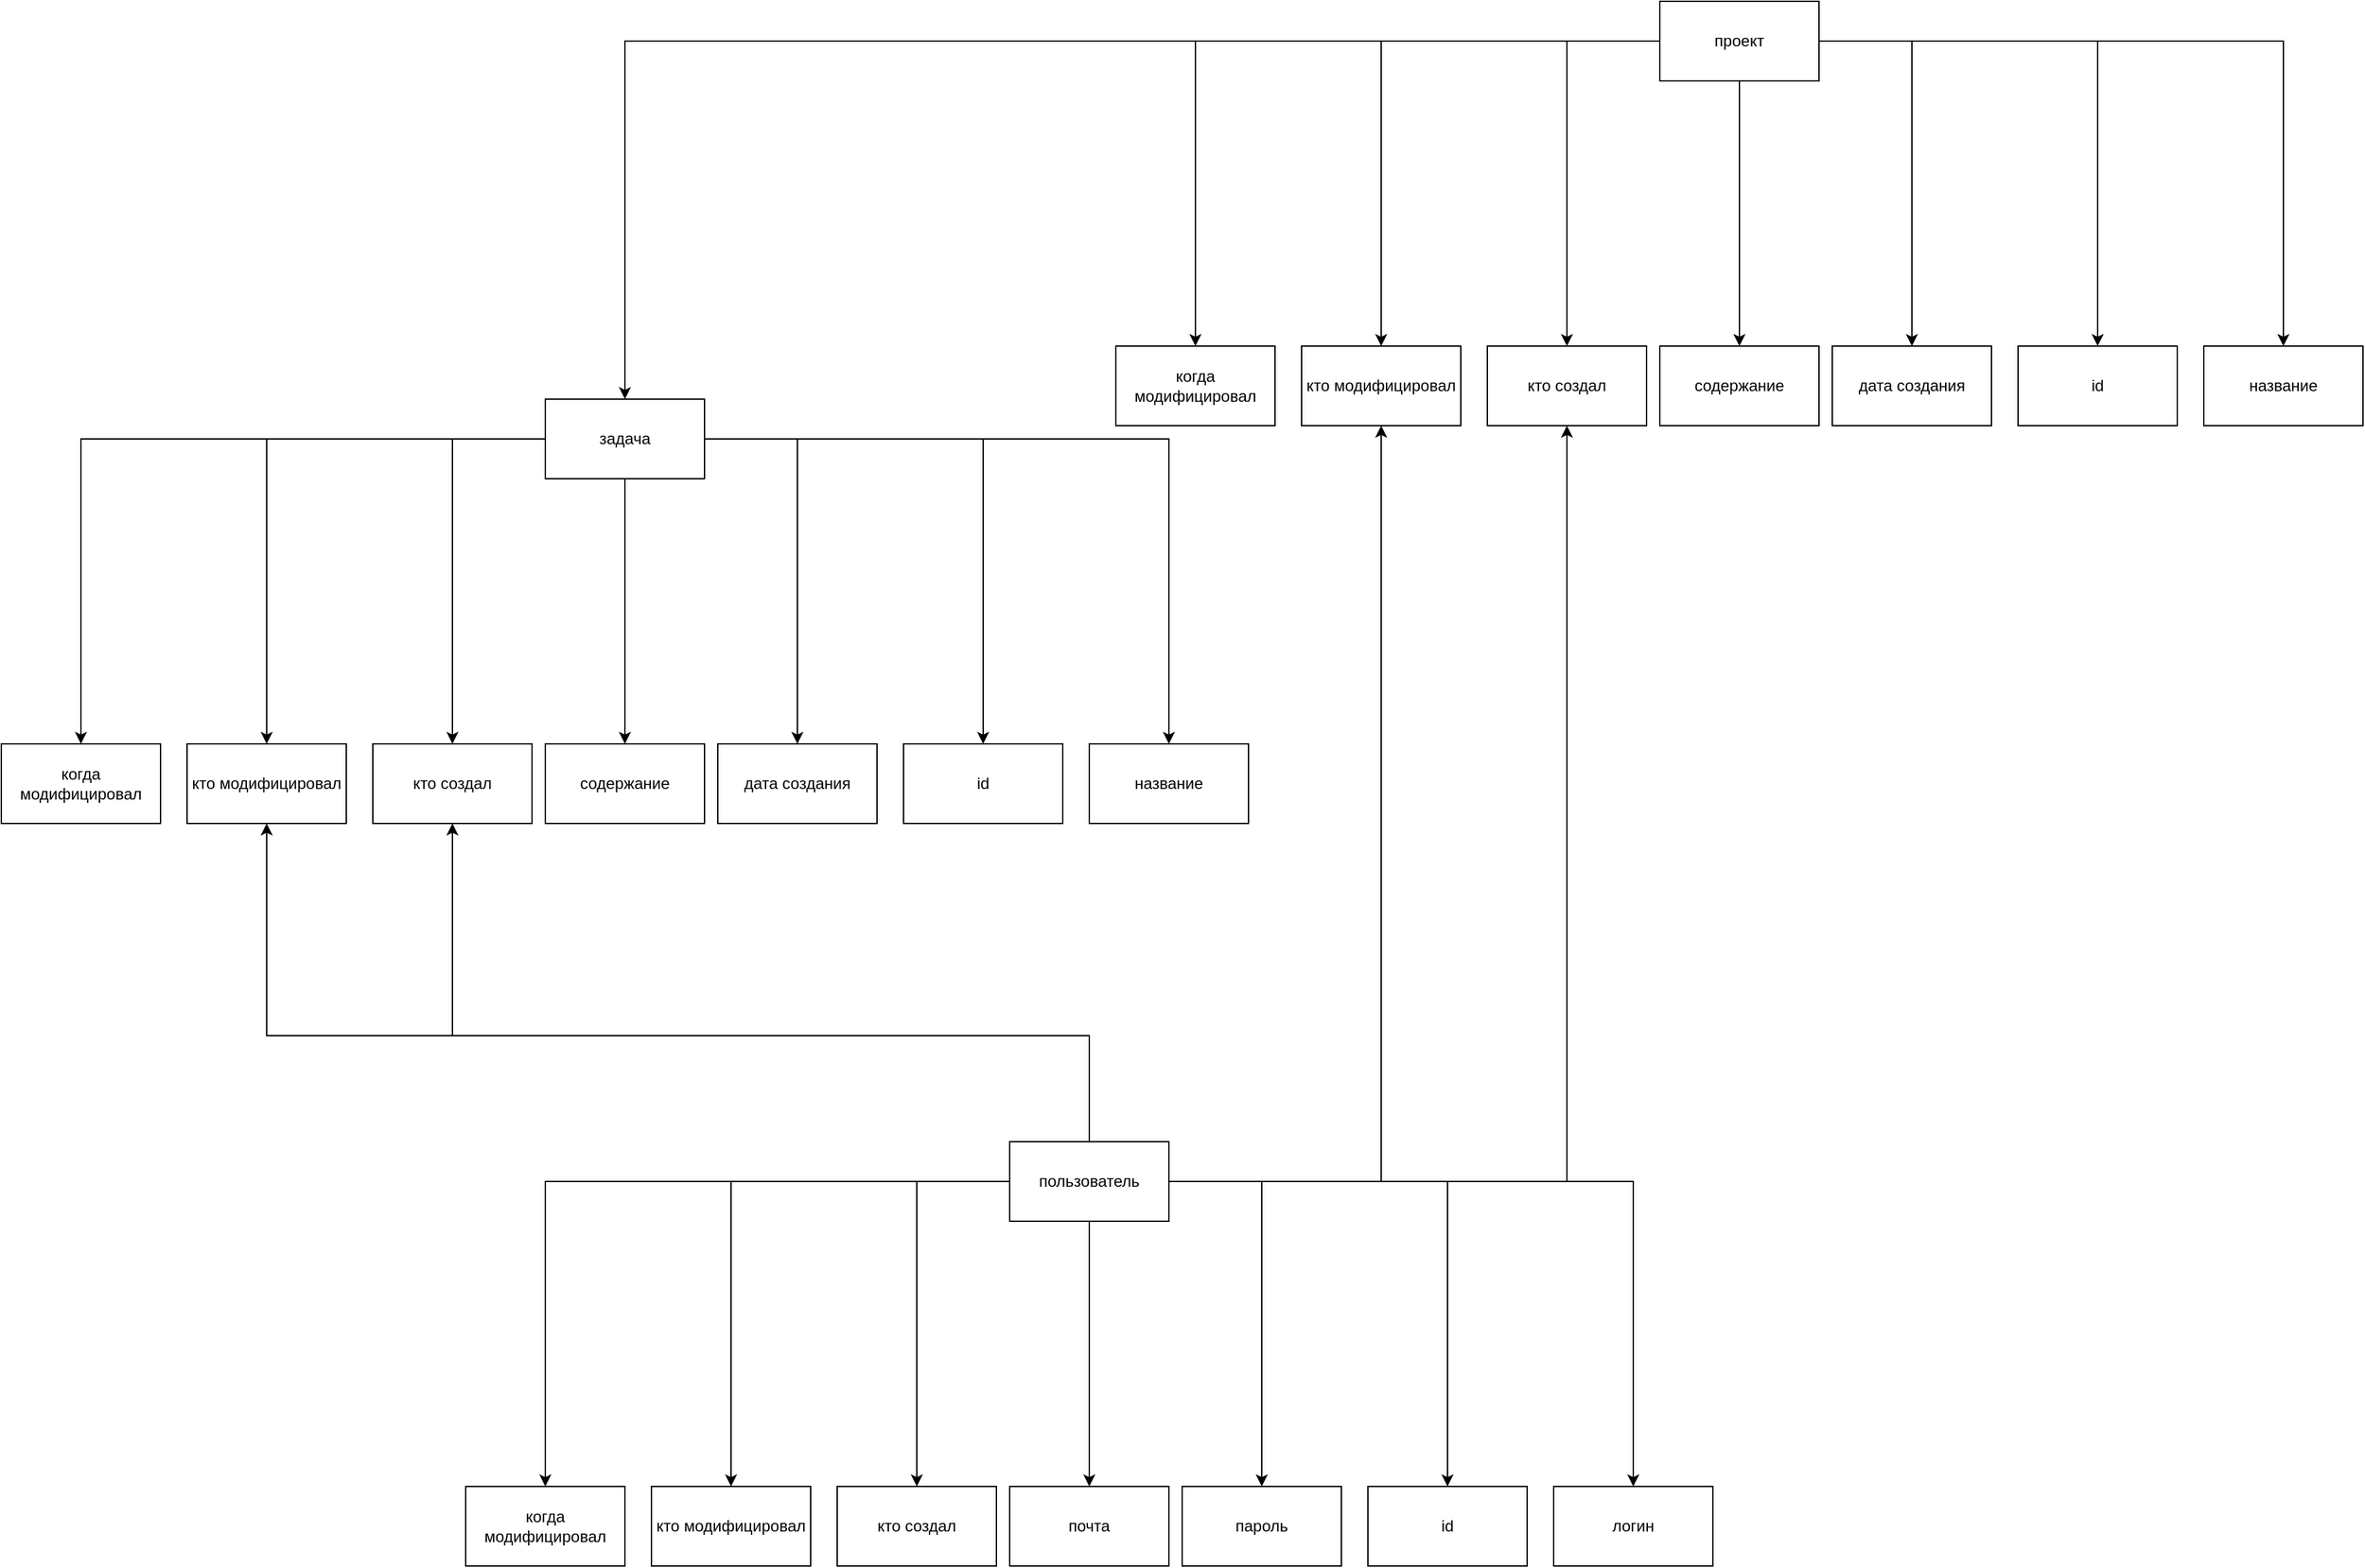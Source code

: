 <mxfile version="24.8.0">
  <diagram name="Страница — 1" id="yY0G6QMurUFRcAYJCnOX">
    <mxGraphModel dx="2979" dy="2669" grid="1" gridSize="10" guides="1" tooltips="1" connect="1" arrows="1" fold="1" page="1" pageScale="1" pageWidth="827" pageHeight="1169" math="0" shadow="0">
      <root>
        <mxCell id="0" />
        <mxCell id="1" parent="0" />
        <mxCell id="18d4jEI0E3MACSUw24GK-4" value="" style="edgeStyle=orthogonalEdgeStyle;rounded=0;orthogonalLoop=1;jettySize=auto;html=1;" edge="1" parent="1" source="18d4jEI0E3MACSUw24GK-1" target="18d4jEI0E3MACSUw24GK-3">
          <mxGeometry relative="1" as="geometry" />
        </mxCell>
        <mxCell id="18d4jEI0E3MACSUw24GK-6" value="" style="edgeStyle=orthogonalEdgeStyle;rounded=0;orthogonalLoop=1;jettySize=auto;html=1;" edge="1" parent="1" source="18d4jEI0E3MACSUw24GK-1" target="18d4jEI0E3MACSUw24GK-5">
          <mxGeometry relative="1" as="geometry" />
        </mxCell>
        <mxCell id="18d4jEI0E3MACSUw24GK-8" value="" style="edgeStyle=orthogonalEdgeStyle;rounded=0;orthogonalLoop=1;jettySize=auto;html=1;" edge="1" parent="1" source="18d4jEI0E3MACSUw24GK-1" target="18d4jEI0E3MACSUw24GK-7">
          <mxGeometry relative="1" as="geometry" />
        </mxCell>
        <mxCell id="18d4jEI0E3MACSUw24GK-10" value="" style="edgeStyle=orthogonalEdgeStyle;rounded=0;orthogonalLoop=1;jettySize=auto;html=1;" edge="1" parent="1" source="18d4jEI0E3MACSUw24GK-1" target="18d4jEI0E3MACSUw24GK-9">
          <mxGeometry relative="1" as="geometry" />
        </mxCell>
        <mxCell id="18d4jEI0E3MACSUw24GK-12" value="" style="edgeStyle=orthogonalEdgeStyle;rounded=0;orthogonalLoop=1;jettySize=auto;html=1;" edge="1" parent="1" source="18d4jEI0E3MACSUw24GK-1" target="18d4jEI0E3MACSUw24GK-11">
          <mxGeometry relative="1" as="geometry" />
        </mxCell>
        <mxCell id="18d4jEI0E3MACSUw24GK-14" value="" style="edgeStyle=orthogonalEdgeStyle;rounded=0;orthogonalLoop=1;jettySize=auto;html=1;" edge="1" parent="1" source="18d4jEI0E3MACSUw24GK-1" target="18d4jEI0E3MACSUw24GK-13">
          <mxGeometry relative="1" as="geometry" />
        </mxCell>
        <mxCell id="18d4jEI0E3MACSUw24GK-16" value="" style="edgeStyle=orthogonalEdgeStyle;rounded=0;orthogonalLoop=1;jettySize=auto;html=1;" edge="1" parent="1" source="18d4jEI0E3MACSUw24GK-1" target="18d4jEI0E3MACSUw24GK-15">
          <mxGeometry relative="1" as="geometry" />
        </mxCell>
        <mxCell id="18d4jEI0E3MACSUw24GK-1" value="задача" style="rounded=0;whiteSpace=wrap;html=1;" vertex="1" parent="1">
          <mxGeometry x="-80" y="130" width="120" height="60" as="geometry" />
        </mxCell>
        <mxCell id="18d4jEI0E3MACSUw24GK-3" value="название" style="rounded=0;whiteSpace=wrap;html=1;" vertex="1" parent="1">
          <mxGeometry x="330" y="390" width="120" height="60" as="geometry" />
        </mxCell>
        <mxCell id="18d4jEI0E3MACSUw24GK-5" value="id" style="rounded=0;whiteSpace=wrap;html=1;" vertex="1" parent="1">
          <mxGeometry x="190" y="390" width="120" height="60" as="geometry" />
        </mxCell>
        <mxCell id="18d4jEI0E3MACSUw24GK-7" value="содержание" style="rounded=0;whiteSpace=wrap;html=1;" vertex="1" parent="1">
          <mxGeometry x="-80" y="390" width="120" height="60" as="geometry" />
        </mxCell>
        <mxCell id="18d4jEI0E3MACSUw24GK-9" value="дата создания" style="rounded=0;whiteSpace=wrap;html=1;" vertex="1" parent="1">
          <mxGeometry x="50" y="390" width="120" height="60" as="geometry" />
        </mxCell>
        <mxCell id="18d4jEI0E3MACSUw24GK-11" value="кто создал" style="rounded=0;whiteSpace=wrap;html=1;" vertex="1" parent="1">
          <mxGeometry x="-210" y="390" width="120" height="60" as="geometry" />
        </mxCell>
        <mxCell id="18d4jEI0E3MACSUw24GK-13" value="кто модифицировал" style="rounded=0;whiteSpace=wrap;html=1;" vertex="1" parent="1">
          <mxGeometry x="-350" y="390" width="120" height="60" as="geometry" />
        </mxCell>
        <mxCell id="18d4jEI0E3MACSUw24GK-15" value="когда модифицировал" style="rounded=0;whiteSpace=wrap;html=1;" vertex="1" parent="1">
          <mxGeometry x="-490" y="390" width="120" height="60" as="geometry" />
        </mxCell>
        <mxCell id="18d4jEI0E3MACSUw24GK-17" value="" style="edgeStyle=orthogonalEdgeStyle;rounded=0;orthogonalLoop=1;jettySize=auto;html=1;" edge="1" source="18d4jEI0E3MACSUw24GK-24" target="18d4jEI0E3MACSUw24GK-25" parent="1">
          <mxGeometry relative="1" as="geometry" />
        </mxCell>
        <mxCell id="18d4jEI0E3MACSUw24GK-18" value="" style="edgeStyle=orthogonalEdgeStyle;rounded=0;orthogonalLoop=1;jettySize=auto;html=1;" edge="1" source="18d4jEI0E3MACSUw24GK-24" target="18d4jEI0E3MACSUw24GK-26" parent="1">
          <mxGeometry relative="1" as="geometry" />
        </mxCell>
        <mxCell id="18d4jEI0E3MACSUw24GK-19" value="" style="edgeStyle=orthogonalEdgeStyle;rounded=0;orthogonalLoop=1;jettySize=auto;html=1;" edge="1" source="18d4jEI0E3MACSUw24GK-24" target="18d4jEI0E3MACSUw24GK-27" parent="1">
          <mxGeometry relative="1" as="geometry" />
        </mxCell>
        <mxCell id="18d4jEI0E3MACSUw24GK-20" value="" style="edgeStyle=orthogonalEdgeStyle;rounded=0;orthogonalLoop=1;jettySize=auto;html=1;" edge="1" source="18d4jEI0E3MACSUw24GK-24" target="18d4jEI0E3MACSUw24GK-28" parent="1">
          <mxGeometry relative="1" as="geometry" />
        </mxCell>
        <mxCell id="18d4jEI0E3MACSUw24GK-21" value="" style="edgeStyle=orthogonalEdgeStyle;rounded=0;orthogonalLoop=1;jettySize=auto;html=1;" edge="1" source="18d4jEI0E3MACSUw24GK-24" target="18d4jEI0E3MACSUw24GK-29" parent="1">
          <mxGeometry relative="1" as="geometry" />
        </mxCell>
        <mxCell id="18d4jEI0E3MACSUw24GK-22" value="" style="edgeStyle=orthogonalEdgeStyle;rounded=0;orthogonalLoop=1;jettySize=auto;html=1;" edge="1" source="18d4jEI0E3MACSUw24GK-24" target="18d4jEI0E3MACSUw24GK-30" parent="1">
          <mxGeometry relative="1" as="geometry" />
        </mxCell>
        <mxCell id="18d4jEI0E3MACSUw24GK-23" value="" style="edgeStyle=orthogonalEdgeStyle;rounded=0;orthogonalLoop=1;jettySize=auto;html=1;" edge="1" source="18d4jEI0E3MACSUw24GK-24" target="18d4jEI0E3MACSUw24GK-31" parent="1">
          <mxGeometry relative="1" as="geometry" />
        </mxCell>
        <mxCell id="18d4jEI0E3MACSUw24GK-32" style="edgeStyle=orthogonalEdgeStyle;rounded=0;orthogonalLoop=1;jettySize=auto;html=1;entryX=0.5;entryY=0;entryDx=0;entryDy=0;" edge="1" parent="1" source="18d4jEI0E3MACSUw24GK-24" target="18d4jEI0E3MACSUw24GK-1">
          <mxGeometry relative="1" as="geometry" />
        </mxCell>
        <mxCell id="18d4jEI0E3MACSUw24GK-24" value="проект" style="rounded=0;whiteSpace=wrap;html=1;" vertex="1" parent="1">
          <mxGeometry x="760" y="-170" width="120" height="60" as="geometry" />
        </mxCell>
        <mxCell id="18d4jEI0E3MACSUw24GK-25" value="название" style="rounded=0;whiteSpace=wrap;html=1;" vertex="1" parent="1">
          <mxGeometry x="1170" y="90" width="120" height="60" as="geometry" />
        </mxCell>
        <mxCell id="18d4jEI0E3MACSUw24GK-26" value="id" style="rounded=0;whiteSpace=wrap;html=1;" vertex="1" parent="1">
          <mxGeometry x="1030" y="90" width="120" height="60" as="geometry" />
        </mxCell>
        <mxCell id="18d4jEI0E3MACSUw24GK-27" value="содержание" style="rounded=0;whiteSpace=wrap;html=1;" vertex="1" parent="1">
          <mxGeometry x="760" y="90" width="120" height="60" as="geometry" />
        </mxCell>
        <mxCell id="18d4jEI0E3MACSUw24GK-28" value="дата создания" style="rounded=0;whiteSpace=wrap;html=1;" vertex="1" parent="1">
          <mxGeometry x="890" y="90" width="120" height="60" as="geometry" />
        </mxCell>
        <mxCell id="18d4jEI0E3MACSUw24GK-29" value="кто создал" style="rounded=0;whiteSpace=wrap;html=1;" vertex="1" parent="1">
          <mxGeometry x="630" y="90" width="120" height="60" as="geometry" />
        </mxCell>
        <mxCell id="18d4jEI0E3MACSUw24GK-30" value="кто модифицировал" style="rounded=0;whiteSpace=wrap;html=1;" vertex="1" parent="1">
          <mxGeometry x="490" y="90" width="120" height="60" as="geometry" />
        </mxCell>
        <mxCell id="18d4jEI0E3MACSUw24GK-31" value="когда модифицировал" style="rounded=0;whiteSpace=wrap;html=1;" vertex="1" parent="1">
          <mxGeometry x="350" y="90" width="120" height="60" as="geometry" />
        </mxCell>
        <mxCell id="18d4jEI0E3MACSUw24GK-33" value="" style="edgeStyle=orthogonalEdgeStyle;rounded=0;orthogonalLoop=1;jettySize=auto;html=1;" edge="1" source="18d4jEI0E3MACSUw24GK-40" target="18d4jEI0E3MACSUw24GK-41" parent="1">
          <mxGeometry relative="1" as="geometry" />
        </mxCell>
        <mxCell id="18d4jEI0E3MACSUw24GK-34" value="" style="edgeStyle=orthogonalEdgeStyle;rounded=0;orthogonalLoop=1;jettySize=auto;html=1;" edge="1" source="18d4jEI0E3MACSUw24GK-40" target="18d4jEI0E3MACSUw24GK-42" parent="1">
          <mxGeometry relative="1" as="geometry" />
        </mxCell>
        <mxCell id="18d4jEI0E3MACSUw24GK-35" value="" style="edgeStyle=orthogonalEdgeStyle;rounded=0;orthogonalLoop=1;jettySize=auto;html=1;" edge="1" source="18d4jEI0E3MACSUw24GK-40" target="18d4jEI0E3MACSUw24GK-43" parent="1">
          <mxGeometry relative="1" as="geometry" />
        </mxCell>
        <mxCell id="18d4jEI0E3MACSUw24GK-36" value="" style="edgeStyle=orthogonalEdgeStyle;rounded=0;orthogonalLoop=1;jettySize=auto;html=1;" edge="1" source="18d4jEI0E3MACSUw24GK-40" target="18d4jEI0E3MACSUw24GK-44" parent="1">
          <mxGeometry relative="1" as="geometry" />
        </mxCell>
        <mxCell id="18d4jEI0E3MACSUw24GK-37" value="" style="edgeStyle=orthogonalEdgeStyle;rounded=0;orthogonalLoop=1;jettySize=auto;html=1;" edge="1" source="18d4jEI0E3MACSUw24GK-40" target="18d4jEI0E3MACSUw24GK-45" parent="1">
          <mxGeometry relative="1" as="geometry" />
        </mxCell>
        <mxCell id="18d4jEI0E3MACSUw24GK-38" value="" style="edgeStyle=orthogonalEdgeStyle;rounded=0;orthogonalLoop=1;jettySize=auto;html=1;" edge="1" source="18d4jEI0E3MACSUw24GK-40" target="18d4jEI0E3MACSUw24GK-46" parent="1">
          <mxGeometry relative="1" as="geometry" />
        </mxCell>
        <mxCell id="18d4jEI0E3MACSUw24GK-39" value="" style="edgeStyle=orthogonalEdgeStyle;rounded=0;orthogonalLoop=1;jettySize=auto;html=1;" edge="1" source="18d4jEI0E3MACSUw24GK-40" target="18d4jEI0E3MACSUw24GK-47" parent="1">
          <mxGeometry relative="1" as="geometry" />
        </mxCell>
        <mxCell id="18d4jEI0E3MACSUw24GK-48" style="edgeStyle=orthogonalEdgeStyle;rounded=0;orthogonalLoop=1;jettySize=auto;html=1;exitX=0.5;exitY=0;exitDx=0;exitDy=0;entryX=0.5;entryY=1;entryDx=0;entryDy=0;" edge="1" parent="1" source="18d4jEI0E3MACSUw24GK-40" target="18d4jEI0E3MACSUw24GK-13">
          <mxGeometry relative="1" as="geometry">
            <Array as="points">
              <mxPoint x="330" y="610" />
              <mxPoint x="-290" y="610" />
            </Array>
          </mxGeometry>
        </mxCell>
        <mxCell id="18d4jEI0E3MACSUw24GK-49" style="edgeStyle=orthogonalEdgeStyle;rounded=0;orthogonalLoop=1;jettySize=auto;html=1;entryX=0.5;entryY=1;entryDx=0;entryDy=0;" edge="1" parent="1" source="18d4jEI0E3MACSUw24GK-40" target="18d4jEI0E3MACSUw24GK-11">
          <mxGeometry relative="1" as="geometry">
            <Array as="points">
              <mxPoint x="330" y="610" />
              <mxPoint x="-150" y="610" />
            </Array>
          </mxGeometry>
        </mxCell>
        <mxCell id="18d4jEI0E3MACSUw24GK-50" style="edgeStyle=orthogonalEdgeStyle;rounded=0;orthogonalLoop=1;jettySize=auto;html=1;entryX=0.5;entryY=1;entryDx=0;entryDy=0;" edge="1" parent="1" source="18d4jEI0E3MACSUw24GK-40" target="18d4jEI0E3MACSUw24GK-30">
          <mxGeometry relative="1" as="geometry" />
        </mxCell>
        <mxCell id="18d4jEI0E3MACSUw24GK-51" style="edgeStyle=orthogonalEdgeStyle;rounded=0;orthogonalLoop=1;jettySize=auto;html=1;entryX=0.5;entryY=1;entryDx=0;entryDy=0;" edge="1" parent="1" source="18d4jEI0E3MACSUw24GK-40" target="18d4jEI0E3MACSUw24GK-29">
          <mxGeometry relative="1" as="geometry" />
        </mxCell>
        <mxCell id="18d4jEI0E3MACSUw24GK-40" value="пользователь" style="rounded=0;whiteSpace=wrap;html=1;" vertex="1" parent="1">
          <mxGeometry x="270" y="690" width="120" height="60" as="geometry" />
        </mxCell>
        <mxCell id="18d4jEI0E3MACSUw24GK-41" value="логин" style="rounded=0;whiteSpace=wrap;html=1;" vertex="1" parent="1">
          <mxGeometry x="680" y="950" width="120" height="60" as="geometry" />
        </mxCell>
        <mxCell id="18d4jEI0E3MACSUw24GK-42" value="id" style="rounded=0;whiteSpace=wrap;html=1;" vertex="1" parent="1">
          <mxGeometry x="540" y="950" width="120" height="60" as="geometry" />
        </mxCell>
        <mxCell id="18d4jEI0E3MACSUw24GK-43" value="почта" style="rounded=0;whiteSpace=wrap;html=1;" vertex="1" parent="1">
          <mxGeometry x="270" y="950" width="120" height="60" as="geometry" />
        </mxCell>
        <mxCell id="18d4jEI0E3MACSUw24GK-44" value="пароль" style="rounded=0;whiteSpace=wrap;html=1;" vertex="1" parent="1">
          <mxGeometry x="400" y="950" width="120" height="60" as="geometry" />
        </mxCell>
        <mxCell id="18d4jEI0E3MACSUw24GK-45" value="кто создал" style="rounded=0;whiteSpace=wrap;html=1;" vertex="1" parent="1">
          <mxGeometry x="140" y="950" width="120" height="60" as="geometry" />
        </mxCell>
        <mxCell id="18d4jEI0E3MACSUw24GK-46" value="кто модифицировал" style="rounded=0;whiteSpace=wrap;html=1;" vertex="1" parent="1">
          <mxGeometry y="950" width="120" height="60" as="geometry" />
        </mxCell>
        <mxCell id="18d4jEI0E3MACSUw24GK-47" value="когда модифицировал" style="rounded=0;whiteSpace=wrap;html=1;" vertex="1" parent="1">
          <mxGeometry x="-140" y="950" width="120" height="60" as="geometry" />
        </mxCell>
      </root>
    </mxGraphModel>
  </diagram>
</mxfile>
